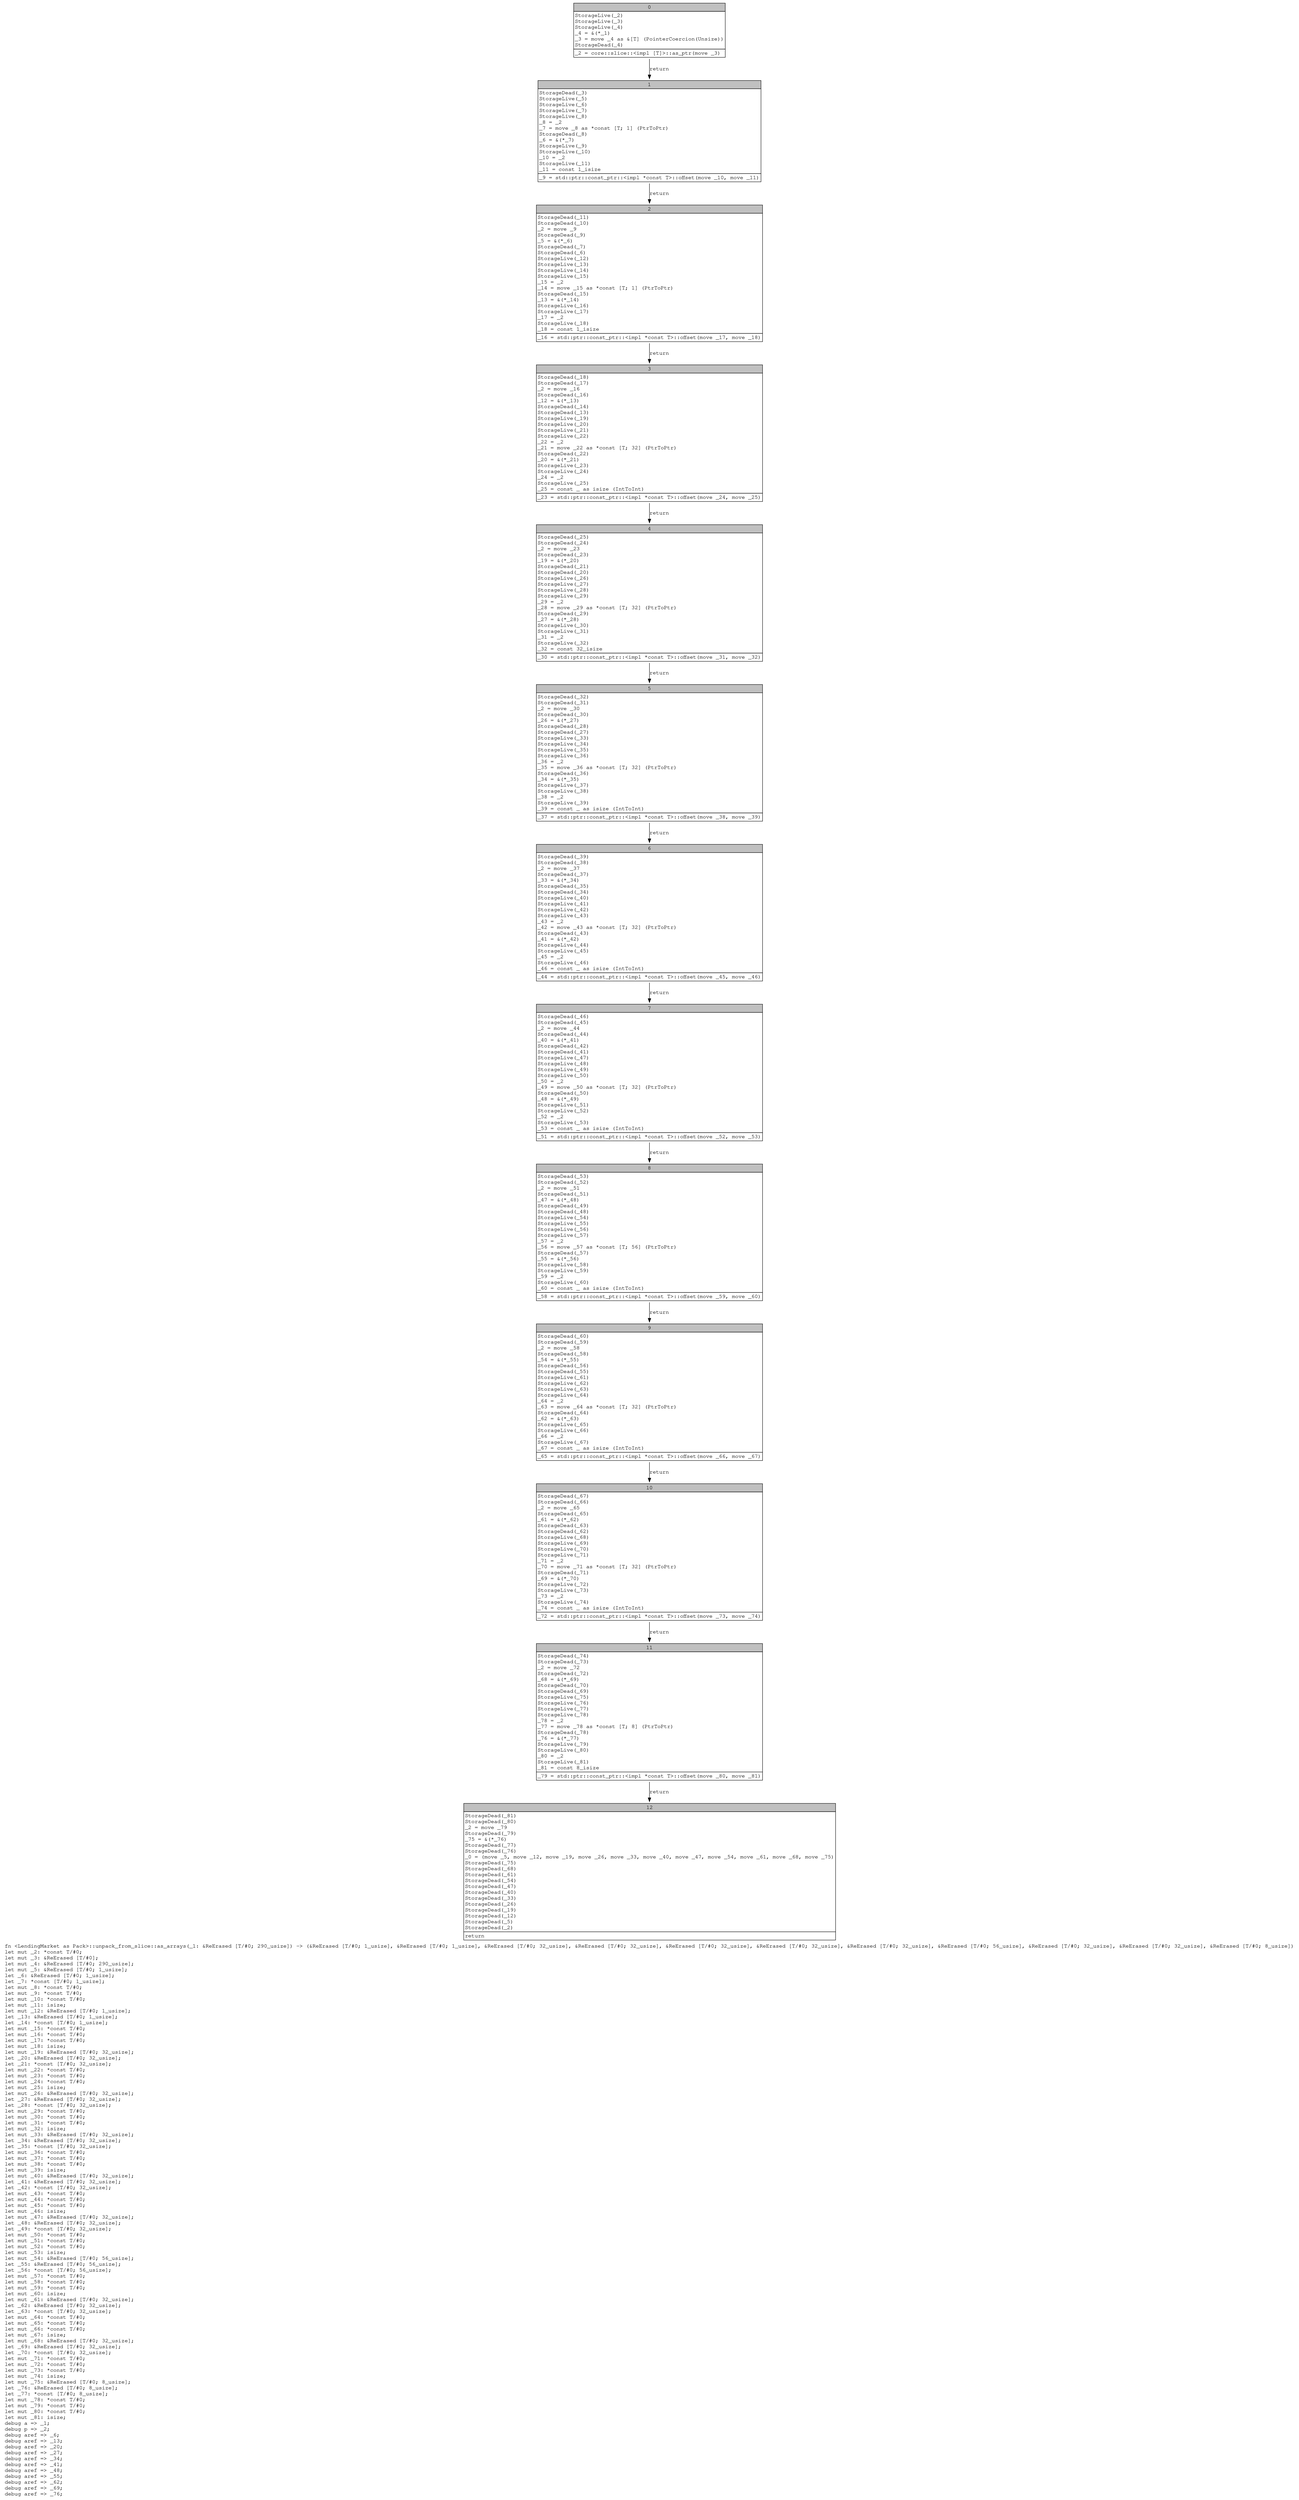 digraph Mir_0_1907 {
    graph [fontname="Courier, monospace"];
    node [fontname="Courier, monospace"];
    edge [fontname="Courier, monospace"];
    label=<fn &lt;LendingMarket as Pack&gt;::unpack_from_slice::as_arrays(_1: &amp;ReErased [T/#0; 290_usize]) -&gt; (&amp;ReErased [T/#0; 1_usize], &amp;ReErased [T/#0; 1_usize], &amp;ReErased [T/#0; 32_usize], &amp;ReErased [T/#0; 32_usize], &amp;ReErased [T/#0; 32_usize], &amp;ReErased [T/#0; 32_usize], &amp;ReErased [T/#0; 32_usize], &amp;ReErased [T/#0; 56_usize], &amp;ReErased [T/#0; 32_usize], &amp;ReErased [T/#0; 32_usize], &amp;ReErased [T/#0; 8_usize])<br align="left"/>let mut _2: *const T/#0;<br align="left"/>let mut _3: &amp;ReErased [T/#0];<br align="left"/>let mut _4: &amp;ReErased [T/#0; 290_usize];<br align="left"/>let mut _5: &amp;ReErased [T/#0; 1_usize];<br align="left"/>let _6: &amp;ReErased [T/#0; 1_usize];<br align="left"/>let _7: *const [T/#0; 1_usize];<br align="left"/>let mut _8: *const T/#0;<br align="left"/>let mut _9: *const T/#0;<br align="left"/>let mut _10: *const T/#0;<br align="left"/>let mut _11: isize;<br align="left"/>let mut _12: &amp;ReErased [T/#0; 1_usize];<br align="left"/>let _13: &amp;ReErased [T/#0; 1_usize];<br align="left"/>let _14: *const [T/#0; 1_usize];<br align="left"/>let mut _15: *const T/#0;<br align="left"/>let mut _16: *const T/#0;<br align="left"/>let mut _17: *const T/#0;<br align="left"/>let mut _18: isize;<br align="left"/>let mut _19: &amp;ReErased [T/#0; 32_usize];<br align="left"/>let _20: &amp;ReErased [T/#0; 32_usize];<br align="left"/>let _21: *const [T/#0; 32_usize];<br align="left"/>let mut _22: *const T/#0;<br align="left"/>let mut _23: *const T/#0;<br align="left"/>let mut _24: *const T/#0;<br align="left"/>let mut _25: isize;<br align="left"/>let mut _26: &amp;ReErased [T/#0; 32_usize];<br align="left"/>let _27: &amp;ReErased [T/#0; 32_usize];<br align="left"/>let _28: *const [T/#0; 32_usize];<br align="left"/>let mut _29: *const T/#0;<br align="left"/>let mut _30: *const T/#0;<br align="left"/>let mut _31: *const T/#0;<br align="left"/>let mut _32: isize;<br align="left"/>let mut _33: &amp;ReErased [T/#0; 32_usize];<br align="left"/>let _34: &amp;ReErased [T/#0; 32_usize];<br align="left"/>let _35: *const [T/#0; 32_usize];<br align="left"/>let mut _36: *const T/#0;<br align="left"/>let mut _37: *const T/#0;<br align="left"/>let mut _38: *const T/#0;<br align="left"/>let mut _39: isize;<br align="left"/>let mut _40: &amp;ReErased [T/#0; 32_usize];<br align="left"/>let _41: &amp;ReErased [T/#0; 32_usize];<br align="left"/>let _42: *const [T/#0; 32_usize];<br align="left"/>let mut _43: *const T/#0;<br align="left"/>let mut _44: *const T/#0;<br align="left"/>let mut _45: *const T/#0;<br align="left"/>let mut _46: isize;<br align="left"/>let mut _47: &amp;ReErased [T/#0; 32_usize];<br align="left"/>let _48: &amp;ReErased [T/#0; 32_usize];<br align="left"/>let _49: *const [T/#0; 32_usize];<br align="left"/>let mut _50: *const T/#0;<br align="left"/>let mut _51: *const T/#0;<br align="left"/>let mut _52: *const T/#0;<br align="left"/>let mut _53: isize;<br align="left"/>let mut _54: &amp;ReErased [T/#0; 56_usize];<br align="left"/>let _55: &amp;ReErased [T/#0; 56_usize];<br align="left"/>let _56: *const [T/#0; 56_usize];<br align="left"/>let mut _57: *const T/#0;<br align="left"/>let mut _58: *const T/#0;<br align="left"/>let mut _59: *const T/#0;<br align="left"/>let mut _60: isize;<br align="left"/>let mut _61: &amp;ReErased [T/#0; 32_usize];<br align="left"/>let _62: &amp;ReErased [T/#0; 32_usize];<br align="left"/>let _63: *const [T/#0; 32_usize];<br align="left"/>let mut _64: *const T/#0;<br align="left"/>let mut _65: *const T/#0;<br align="left"/>let mut _66: *const T/#0;<br align="left"/>let mut _67: isize;<br align="left"/>let mut _68: &amp;ReErased [T/#0; 32_usize];<br align="left"/>let _69: &amp;ReErased [T/#0; 32_usize];<br align="left"/>let _70: *const [T/#0; 32_usize];<br align="left"/>let mut _71: *const T/#0;<br align="left"/>let mut _72: *const T/#0;<br align="left"/>let mut _73: *const T/#0;<br align="left"/>let mut _74: isize;<br align="left"/>let mut _75: &amp;ReErased [T/#0; 8_usize];<br align="left"/>let _76: &amp;ReErased [T/#0; 8_usize];<br align="left"/>let _77: *const [T/#0; 8_usize];<br align="left"/>let mut _78: *const T/#0;<br align="left"/>let mut _79: *const T/#0;<br align="left"/>let mut _80: *const T/#0;<br align="left"/>let mut _81: isize;<br align="left"/>debug a =&gt; _1;<br align="left"/>debug p =&gt; _2;<br align="left"/>debug aref =&gt; _6;<br align="left"/>debug aref =&gt; _13;<br align="left"/>debug aref =&gt; _20;<br align="left"/>debug aref =&gt; _27;<br align="left"/>debug aref =&gt; _34;<br align="left"/>debug aref =&gt; _41;<br align="left"/>debug aref =&gt; _48;<br align="left"/>debug aref =&gt; _55;<br align="left"/>debug aref =&gt; _62;<br align="left"/>debug aref =&gt; _69;<br align="left"/>debug aref =&gt; _76;<br align="left"/>>;
    bb0__0_1907 [shape="none", label=<<table border="0" cellborder="1" cellspacing="0"><tr><td bgcolor="gray" align="center" colspan="1">0</td></tr><tr><td align="left" balign="left">StorageLive(_2)<br/>StorageLive(_3)<br/>StorageLive(_4)<br/>_4 = &amp;(*_1)<br/>_3 = move _4 as &amp;[T] (PointerCoercion(Unsize))<br/>StorageDead(_4)<br/></td></tr><tr><td align="left">_2 = core::slice::&lt;impl [T]&gt;::as_ptr(move _3)</td></tr></table>>];
    bb1__0_1907 [shape="none", label=<<table border="0" cellborder="1" cellspacing="0"><tr><td bgcolor="gray" align="center" colspan="1">1</td></tr><tr><td align="left" balign="left">StorageDead(_3)<br/>StorageLive(_5)<br/>StorageLive(_6)<br/>StorageLive(_7)<br/>StorageLive(_8)<br/>_8 = _2<br/>_7 = move _8 as *const [T; 1] (PtrToPtr)<br/>StorageDead(_8)<br/>_6 = &amp;(*_7)<br/>StorageLive(_9)<br/>StorageLive(_10)<br/>_10 = _2<br/>StorageLive(_11)<br/>_11 = const 1_isize<br/></td></tr><tr><td align="left">_9 = std::ptr::const_ptr::&lt;impl *const T&gt;::offset(move _10, move _11)</td></tr></table>>];
    bb2__0_1907 [shape="none", label=<<table border="0" cellborder="1" cellspacing="0"><tr><td bgcolor="gray" align="center" colspan="1">2</td></tr><tr><td align="left" balign="left">StorageDead(_11)<br/>StorageDead(_10)<br/>_2 = move _9<br/>StorageDead(_9)<br/>_5 = &amp;(*_6)<br/>StorageDead(_7)<br/>StorageDead(_6)<br/>StorageLive(_12)<br/>StorageLive(_13)<br/>StorageLive(_14)<br/>StorageLive(_15)<br/>_15 = _2<br/>_14 = move _15 as *const [T; 1] (PtrToPtr)<br/>StorageDead(_15)<br/>_13 = &amp;(*_14)<br/>StorageLive(_16)<br/>StorageLive(_17)<br/>_17 = _2<br/>StorageLive(_18)<br/>_18 = const 1_isize<br/></td></tr><tr><td align="left">_16 = std::ptr::const_ptr::&lt;impl *const T&gt;::offset(move _17, move _18)</td></tr></table>>];
    bb3__0_1907 [shape="none", label=<<table border="0" cellborder="1" cellspacing="0"><tr><td bgcolor="gray" align="center" colspan="1">3</td></tr><tr><td align="left" balign="left">StorageDead(_18)<br/>StorageDead(_17)<br/>_2 = move _16<br/>StorageDead(_16)<br/>_12 = &amp;(*_13)<br/>StorageDead(_14)<br/>StorageDead(_13)<br/>StorageLive(_19)<br/>StorageLive(_20)<br/>StorageLive(_21)<br/>StorageLive(_22)<br/>_22 = _2<br/>_21 = move _22 as *const [T; 32] (PtrToPtr)<br/>StorageDead(_22)<br/>_20 = &amp;(*_21)<br/>StorageLive(_23)<br/>StorageLive(_24)<br/>_24 = _2<br/>StorageLive(_25)<br/>_25 = const _ as isize (IntToInt)<br/></td></tr><tr><td align="left">_23 = std::ptr::const_ptr::&lt;impl *const T&gt;::offset(move _24, move _25)</td></tr></table>>];
    bb4__0_1907 [shape="none", label=<<table border="0" cellborder="1" cellspacing="0"><tr><td bgcolor="gray" align="center" colspan="1">4</td></tr><tr><td align="left" balign="left">StorageDead(_25)<br/>StorageDead(_24)<br/>_2 = move _23<br/>StorageDead(_23)<br/>_19 = &amp;(*_20)<br/>StorageDead(_21)<br/>StorageDead(_20)<br/>StorageLive(_26)<br/>StorageLive(_27)<br/>StorageLive(_28)<br/>StorageLive(_29)<br/>_29 = _2<br/>_28 = move _29 as *const [T; 32] (PtrToPtr)<br/>StorageDead(_29)<br/>_27 = &amp;(*_28)<br/>StorageLive(_30)<br/>StorageLive(_31)<br/>_31 = _2<br/>StorageLive(_32)<br/>_32 = const 32_isize<br/></td></tr><tr><td align="left">_30 = std::ptr::const_ptr::&lt;impl *const T&gt;::offset(move _31, move _32)</td></tr></table>>];
    bb5__0_1907 [shape="none", label=<<table border="0" cellborder="1" cellspacing="0"><tr><td bgcolor="gray" align="center" colspan="1">5</td></tr><tr><td align="left" balign="left">StorageDead(_32)<br/>StorageDead(_31)<br/>_2 = move _30<br/>StorageDead(_30)<br/>_26 = &amp;(*_27)<br/>StorageDead(_28)<br/>StorageDead(_27)<br/>StorageLive(_33)<br/>StorageLive(_34)<br/>StorageLive(_35)<br/>StorageLive(_36)<br/>_36 = _2<br/>_35 = move _36 as *const [T; 32] (PtrToPtr)<br/>StorageDead(_36)<br/>_34 = &amp;(*_35)<br/>StorageLive(_37)<br/>StorageLive(_38)<br/>_38 = _2<br/>StorageLive(_39)<br/>_39 = const _ as isize (IntToInt)<br/></td></tr><tr><td align="left">_37 = std::ptr::const_ptr::&lt;impl *const T&gt;::offset(move _38, move _39)</td></tr></table>>];
    bb6__0_1907 [shape="none", label=<<table border="0" cellborder="1" cellspacing="0"><tr><td bgcolor="gray" align="center" colspan="1">6</td></tr><tr><td align="left" balign="left">StorageDead(_39)<br/>StorageDead(_38)<br/>_2 = move _37<br/>StorageDead(_37)<br/>_33 = &amp;(*_34)<br/>StorageDead(_35)<br/>StorageDead(_34)<br/>StorageLive(_40)<br/>StorageLive(_41)<br/>StorageLive(_42)<br/>StorageLive(_43)<br/>_43 = _2<br/>_42 = move _43 as *const [T; 32] (PtrToPtr)<br/>StorageDead(_43)<br/>_41 = &amp;(*_42)<br/>StorageLive(_44)<br/>StorageLive(_45)<br/>_45 = _2<br/>StorageLive(_46)<br/>_46 = const _ as isize (IntToInt)<br/></td></tr><tr><td align="left">_44 = std::ptr::const_ptr::&lt;impl *const T&gt;::offset(move _45, move _46)</td></tr></table>>];
    bb7__0_1907 [shape="none", label=<<table border="0" cellborder="1" cellspacing="0"><tr><td bgcolor="gray" align="center" colspan="1">7</td></tr><tr><td align="left" balign="left">StorageDead(_46)<br/>StorageDead(_45)<br/>_2 = move _44<br/>StorageDead(_44)<br/>_40 = &amp;(*_41)<br/>StorageDead(_42)<br/>StorageDead(_41)<br/>StorageLive(_47)<br/>StorageLive(_48)<br/>StorageLive(_49)<br/>StorageLive(_50)<br/>_50 = _2<br/>_49 = move _50 as *const [T; 32] (PtrToPtr)<br/>StorageDead(_50)<br/>_48 = &amp;(*_49)<br/>StorageLive(_51)<br/>StorageLive(_52)<br/>_52 = _2<br/>StorageLive(_53)<br/>_53 = const _ as isize (IntToInt)<br/></td></tr><tr><td align="left">_51 = std::ptr::const_ptr::&lt;impl *const T&gt;::offset(move _52, move _53)</td></tr></table>>];
    bb8__0_1907 [shape="none", label=<<table border="0" cellborder="1" cellspacing="0"><tr><td bgcolor="gray" align="center" colspan="1">8</td></tr><tr><td align="left" balign="left">StorageDead(_53)<br/>StorageDead(_52)<br/>_2 = move _51<br/>StorageDead(_51)<br/>_47 = &amp;(*_48)<br/>StorageDead(_49)<br/>StorageDead(_48)<br/>StorageLive(_54)<br/>StorageLive(_55)<br/>StorageLive(_56)<br/>StorageLive(_57)<br/>_57 = _2<br/>_56 = move _57 as *const [T; 56] (PtrToPtr)<br/>StorageDead(_57)<br/>_55 = &amp;(*_56)<br/>StorageLive(_58)<br/>StorageLive(_59)<br/>_59 = _2<br/>StorageLive(_60)<br/>_60 = const _ as isize (IntToInt)<br/></td></tr><tr><td align="left">_58 = std::ptr::const_ptr::&lt;impl *const T&gt;::offset(move _59, move _60)</td></tr></table>>];
    bb9__0_1907 [shape="none", label=<<table border="0" cellborder="1" cellspacing="0"><tr><td bgcolor="gray" align="center" colspan="1">9</td></tr><tr><td align="left" balign="left">StorageDead(_60)<br/>StorageDead(_59)<br/>_2 = move _58<br/>StorageDead(_58)<br/>_54 = &amp;(*_55)<br/>StorageDead(_56)<br/>StorageDead(_55)<br/>StorageLive(_61)<br/>StorageLive(_62)<br/>StorageLive(_63)<br/>StorageLive(_64)<br/>_64 = _2<br/>_63 = move _64 as *const [T; 32] (PtrToPtr)<br/>StorageDead(_64)<br/>_62 = &amp;(*_63)<br/>StorageLive(_65)<br/>StorageLive(_66)<br/>_66 = _2<br/>StorageLive(_67)<br/>_67 = const _ as isize (IntToInt)<br/></td></tr><tr><td align="left">_65 = std::ptr::const_ptr::&lt;impl *const T&gt;::offset(move _66, move _67)</td></tr></table>>];
    bb10__0_1907 [shape="none", label=<<table border="0" cellborder="1" cellspacing="0"><tr><td bgcolor="gray" align="center" colspan="1">10</td></tr><tr><td align="left" balign="left">StorageDead(_67)<br/>StorageDead(_66)<br/>_2 = move _65<br/>StorageDead(_65)<br/>_61 = &amp;(*_62)<br/>StorageDead(_63)<br/>StorageDead(_62)<br/>StorageLive(_68)<br/>StorageLive(_69)<br/>StorageLive(_70)<br/>StorageLive(_71)<br/>_71 = _2<br/>_70 = move _71 as *const [T; 32] (PtrToPtr)<br/>StorageDead(_71)<br/>_69 = &amp;(*_70)<br/>StorageLive(_72)<br/>StorageLive(_73)<br/>_73 = _2<br/>StorageLive(_74)<br/>_74 = const _ as isize (IntToInt)<br/></td></tr><tr><td align="left">_72 = std::ptr::const_ptr::&lt;impl *const T&gt;::offset(move _73, move _74)</td></tr></table>>];
    bb11__0_1907 [shape="none", label=<<table border="0" cellborder="1" cellspacing="0"><tr><td bgcolor="gray" align="center" colspan="1">11</td></tr><tr><td align="left" balign="left">StorageDead(_74)<br/>StorageDead(_73)<br/>_2 = move _72<br/>StorageDead(_72)<br/>_68 = &amp;(*_69)<br/>StorageDead(_70)<br/>StorageDead(_69)<br/>StorageLive(_75)<br/>StorageLive(_76)<br/>StorageLive(_77)<br/>StorageLive(_78)<br/>_78 = _2<br/>_77 = move _78 as *const [T; 8] (PtrToPtr)<br/>StorageDead(_78)<br/>_76 = &amp;(*_77)<br/>StorageLive(_79)<br/>StorageLive(_80)<br/>_80 = _2<br/>StorageLive(_81)<br/>_81 = const 8_isize<br/></td></tr><tr><td align="left">_79 = std::ptr::const_ptr::&lt;impl *const T&gt;::offset(move _80, move _81)</td></tr></table>>];
    bb12__0_1907 [shape="none", label=<<table border="0" cellborder="1" cellspacing="0"><tr><td bgcolor="gray" align="center" colspan="1">12</td></tr><tr><td align="left" balign="left">StorageDead(_81)<br/>StorageDead(_80)<br/>_2 = move _79<br/>StorageDead(_79)<br/>_75 = &amp;(*_76)<br/>StorageDead(_77)<br/>StorageDead(_76)<br/>_0 = (move _5, move _12, move _19, move _26, move _33, move _40, move _47, move _54, move _61, move _68, move _75)<br/>StorageDead(_75)<br/>StorageDead(_68)<br/>StorageDead(_61)<br/>StorageDead(_54)<br/>StorageDead(_47)<br/>StorageDead(_40)<br/>StorageDead(_33)<br/>StorageDead(_26)<br/>StorageDead(_19)<br/>StorageDead(_12)<br/>StorageDead(_5)<br/>StorageDead(_2)<br/></td></tr><tr><td align="left">return</td></tr></table>>];
    bb0__0_1907 -> bb1__0_1907 [label="return"];
    bb1__0_1907 -> bb2__0_1907 [label="return"];
    bb2__0_1907 -> bb3__0_1907 [label="return"];
    bb3__0_1907 -> bb4__0_1907 [label="return"];
    bb4__0_1907 -> bb5__0_1907 [label="return"];
    bb5__0_1907 -> bb6__0_1907 [label="return"];
    bb6__0_1907 -> bb7__0_1907 [label="return"];
    bb7__0_1907 -> bb8__0_1907 [label="return"];
    bb8__0_1907 -> bb9__0_1907 [label="return"];
    bb9__0_1907 -> bb10__0_1907 [label="return"];
    bb10__0_1907 -> bb11__0_1907 [label="return"];
    bb11__0_1907 -> bb12__0_1907 [label="return"];
}
